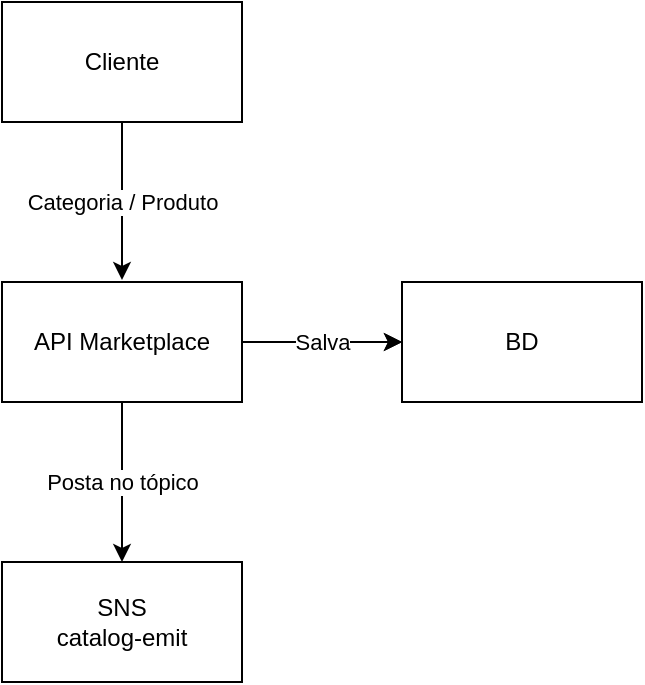 <mxfile version="23.0.2" type="github">
  <diagram name="Página-1" id="p9qkXHeLWdpkjmJqcO1z">
    <mxGraphModel dx="578" dy="484" grid="0" gridSize="10" guides="1" tooltips="1" connect="1" arrows="1" fold="1" page="0" pageScale="1" pageWidth="827" pageHeight="1169" math="0" shadow="0">
      <root>
        <mxCell id="0" />
        <mxCell id="1" parent="0" />
        <mxCell id="ETe1gMkkXj5bVFBRiPxY-1" value="Cliente&lt;br&gt;" style="rounded=0;whiteSpace=wrap;html=1;" vertex="1" parent="1">
          <mxGeometry x="240" y="422" width="120" height="60" as="geometry" />
        </mxCell>
        <mxCell id="ETe1gMkkXj5bVFBRiPxY-14" value="" style="edgeStyle=orthogonalEdgeStyle;rounded=0;orthogonalLoop=1;jettySize=auto;html=1;" edge="1" parent="1" source="ETe1gMkkXj5bVFBRiPxY-3" target="ETe1gMkkXj5bVFBRiPxY-13">
          <mxGeometry relative="1" as="geometry" />
        </mxCell>
        <mxCell id="ETe1gMkkXj5bVFBRiPxY-15" value="Salva" style="edgeStyle=orthogonalEdgeStyle;rounded=0;orthogonalLoop=1;jettySize=auto;html=1;" edge="1" parent="1" source="ETe1gMkkXj5bVFBRiPxY-3" target="ETe1gMkkXj5bVFBRiPxY-13">
          <mxGeometry relative="1" as="geometry" />
        </mxCell>
        <mxCell id="ETe1gMkkXj5bVFBRiPxY-17" value="Posta no tópico" style="edgeStyle=orthogonalEdgeStyle;rounded=0;orthogonalLoop=1;jettySize=auto;html=1;" edge="1" parent="1" source="ETe1gMkkXj5bVFBRiPxY-3" target="ETe1gMkkXj5bVFBRiPxY-16">
          <mxGeometry relative="1" as="geometry" />
        </mxCell>
        <mxCell id="ETe1gMkkXj5bVFBRiPxY-3" value="API Marketplace" style="rounded=0;whiteSpace=wrap;html=1;" vertex="1" parent="1">
          <mxGeometry x="240" y="562" width="120" height="60" as="geometry" />
        </mxCell>
        <mxCell id="ETe1gMkkXj5bVFBRiPxY-11" value="" style="endArrow=classic;html=1;rounded=0;exitX=0.5;exitY=1;exitDx=0;exitDy=0;" edge="1" parent="1" source="ETe1gMkkXj5bVFBRiPxY-1">
          <mxGeometry relative="1" as="geometry">
            <mxPoint x="250" y="522" as="sourcePoint" />
            <mxPoint x="300" y="561" as="targetPoint" />
          </mxGeometry>
        </mxCell>
        <mxCell id="ETe1gMkkXj5bVFBRiPxY-12" value="Categoria / Produto" style="edgeLabel;resizable=0;html=1;align=center;verticalAlign=middle;" connectable="0" vertex="1" parent="ETe1gMkkXj5bVFBRiPxY-11">
          <mxGeometry relative="1" as="geometry" />
        </mxCell>
        <mxCell id="ETe1gMkkXj5bVFBRiPxY-13" value="BD" style="rounded=0;whiteSpace=wrap;html=1;" vertex="1" parent="1">
          <mxGeometry x="440" y="562" width="120" height="60" as="geometry" />
        </mxCell>
        <mxCell id="ETe1gMkkXj5bVFBRiPxY-16" value="SNS&lt;br&gt;catalog-emit" style="rounded=0;whiteSpace=wrap;html=1;" vertex="1" parent="1">
          <mxGeometry x="240" y="702" width="120" height="60" as="geometry" />
        </mxCell>
      </root>
    </mxGraphModel>
  </diagram>
</mxfile>
